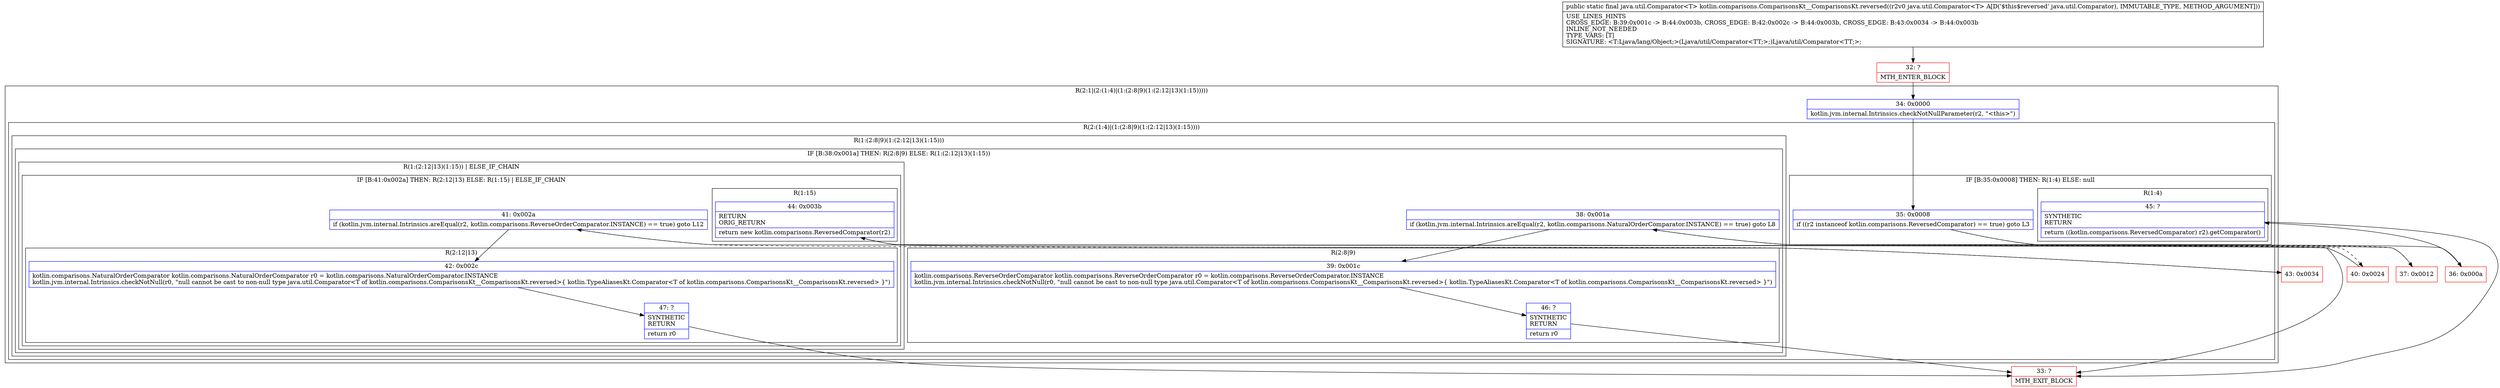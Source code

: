 digraph "CFG forkotlin.comparisons.ComparisonsKt__ComparisonsKt.reversed(Ljava\/util\/Comparator;)Ljava\/util\/Comparator;" {
subgraph cluster_Region_1460627255 {
label = "R(2:1|(2:(1:4)|(1:(2:8|9)(1:(2:12|13)(1:15)))))";
node [shape=record,color=blue];
Node_34 [shape=record,label="{34\:\ 0x0000|kotlin.jvm.internal.Intrinsics.checkNotNullParameter(r2, \"\<this\>\")\l}"];
subgraph cluster_Region_792410747 {
label = "R(2:(1:4)|(1:(2:8|9)(1:(2:12|13)(1:15))))";
node [shape=record,color=blue];
subgraph cluster_IfRegion_551211834 {
label = "IF [B:35:0x0008] THEN: R(1:4) ELSE: null";
node [shape=record,color=blue];
Node_35 [shape=record,label="{35\:\ 0x0008|if ((r2 instanceof kotlin.comparisons.ReversedComparator) == true) goto L3\l}"];
subgraph cluster_Region_273212499 {
label = "R(1:4)";
node [shape=record,color=blue];
Node_45 [shape=record,label="{45\:\ ?|SYNTHETIC\lRETURN\l|return ((kotlin.comparisons.ReversedComparator) r2).getComparator()\l}"];
}
}
subgraph cluster_Region_1020403634 {
label = "R(1:(2:8|9)(1:(2:12|13)(1:15)))";
node [shape=record,color=blue];
subgraph cluster_IfRegion_1246499505 {
label = "IF [B:38:0x001a] THEN: R(2:8|9) ELSE: R(1:(2:12|13)(1:15))";
node [shape=record,color=blue];
Node_38 [shape=record,label="{38\:\ 0x001a|if (kotlin.jvm.internal.Intrinsics.areEqual(r2, kotlin.comparisons.NaturalOrderComparator.INSTANCE) == true) goto L8\l}"];
subgraph cluster_Region_987545014 {
label = "R(2:8|9)";
node [shape=record,color=blue];
Node_39 [shape=record,label="{39\:\ 0x001c|kotlin.comparisons.ReverseOrderComparator kotlin.comparisons.ReverseOrderComparator r0 = kotlin.comparisons.ReverseOrderComparator.INSTANCE\lkotlin.jvm.internal.Intrinsics.checkNotNull(r0, \"null cannot be cast to non\-null type java.util.Comparator\<T of kotlin.comparisons.ComparisonsKt__ComparisonsKt.reversed\>\{ kotlin.TypeAliasesKt.Comparator\<T of kotlin.comparisons.ComparisonsKt__ComparisonsKt.reversed\> \}\")\l}"];
Node_46 [shape=record,label="{46\:\ ?|SYNTHETIC\lRETURN\l|return r0\l}"];
}
subgraph cluster_Region_1014586305 {
label = "R(1:(2:12|13)(1:15)) | ELSE_IF_CHAIN\l";
node [shape=record,color=blue];
subgraph cluster_IfRegion_1808026209 {
label = "IF [B:41:0x002a] THEN: R(2:12|13) ELSE: R(1:15) | ELSE_IF_CHAIN\l";
node [shape=record,color=blue];
Node_41 [shape=record,label="{41\:\ 0x002a|if (kotlin.jvm.internal.Intrinsics.areEqual(r2, kotlin.comparisons.ReverseOrderComparator.INSTANCE) == true) goto L12\l}"];
subgraph cluster_Region_979945321 {
label = "R(2:12|13)";
node [shape=record,color=blue];
Node_42 [shape=record,label="{42\:\ 0x002c|kotlin.comparisons.NaturalOrderComparator kotlin.comparisons.NaturalOrderComparator r0 = kotlin.comparisons.NaturalOrderComparator.INSTANCE\lkotlin.jvm.internal.Intrinsics.checkNotNull(r0, \"null cannot be cast to non\-null type java.util.Comparator\<T of kotlin.comparisons.ComparisonsKt__ComparisonsKt.reversed\>\{ kotlin.TypeAliasesKt.Comparator\<T of kotlin.comparisons.ComparisonsKt__ComparisonsKt.reversed\> \}\")\l}"];
Node_47 [shape=record,label="{47\:\ ?|SYNTHETIC\lRETURN\l|return r0\l}"];
}
subgraph cluster_Region_1195898660 {
label = "R(1:15)";
node [shape=record,color=blue];
Node_44 [shape=record,label="{44\:\ 0x003b|RETURN\lORIG_RETURN\l|return new kotlin.comparisons.ReversedComparator(r2)\l}"];
}
}
}
}
}
}
}
Node_32 [shape=record,color=red,label="{32\:\ ?|MTH_ENTER_BLOCK\l}"];
Node_36 [shape=record,color=red,label="{36\:\ 0x000a}"];
Node_33 [shape=record,color=red,label="{33\:\ ?|MTH_EXIT_BLOCK\l}"];
Node_37 [shape=record,color=red,label="{37\:\ 0x0012}"];
Node_40 [shape=record,color=red,label="{40\:\ 0x0024}"];
Node_43 [shape=record,color=red,label="{43\:\ 0x0034}"];
MethodNode[shape=record,label="{public static final java.util.Comparator\<T\> kotlin.comparisons.ComparisonsKt__ComparisonsKt.reversed((r2v0 java.util.Comparator\<T\> A[D('$this$reversed' java.util.Comparator), IMMUTABLE_TYPE, METHOD_ARGUMENT]))  | USE_LINES_HINTS\lCROSS_EDGE: B:39:0x001c \-\> B:44:0x003b, CROSS_EDGE: B:42:0x002c \-\> B:44:0x003b, CROSS_EDGE: B:43:0x0034 \-\> B:44:0x003b\lINLINE_NOT_NEEDED\lTYPE_VARS: [T]\lSIGNATURE: \<T:Ljava\/lang\/Object;\>(Ljava\/util\/Comparator\<TT;\>;)Ljava\/util\/Comparator\<TT;\>;\l}"];
MethodNode -> Node_32;Node_34 -> Node_35;
Node_35 -> Node_36;
Node_35 -> Node_37[style=dashed];
Node_45 -> Node_33;
Node_38 -> Node_39;
Node_38 -> Node_40[style=dashed];
Node_39 -> Node_46;
Node_46 -> Node_33;
Node_41 -> Node_42;
Node_41 -> Node_43[style=dashed];
Node_42 -> Node_47;
Node_47 -> Node_33;
Node_44 -> Node_33;
Node_32 -> Node_34;
Node_36 -> Node_45;
Node_37 -> Node_38;
Node_40 -> Node_41;
Node_43 -> Node_44;
}

